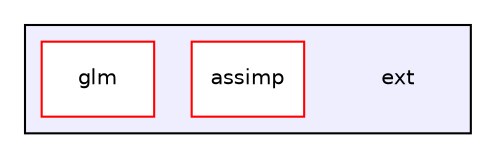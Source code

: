 digraph "ext" {
  compound=true
  node [ fontsize="10", fontname="Helvetica"];
  edge [ labelfontsize="10", labelfontname="Helvetica"];
  subgraph clusterdir_31cedd4509e06940f559c1ca2f722e02 {
    graph [ bgcolor="#eeeeff", pencolor="black", label="" URL="dir_31cedd4509e06940f559c1ca2f722e02.html"];
    dir_31cedd4509e06940f559c1ca2f722e02 [shape=plaintext label="ext"];
    dir_220aa4627e023837c675bacb00e775d6 [shape=box label="assimp" color="red" fillcolor="white" style="filled" URL="dir_220aa4627e023837c675bacb00e775d6.html"];
    dir_7c01028f186bec8b42759a81a5d7b70c [shape=box label="glm" color="red" fillcolor="white" style="filled" URL="dir_7c01028f186bec8b42759a81a5d7b70c.html"];
  }
}
